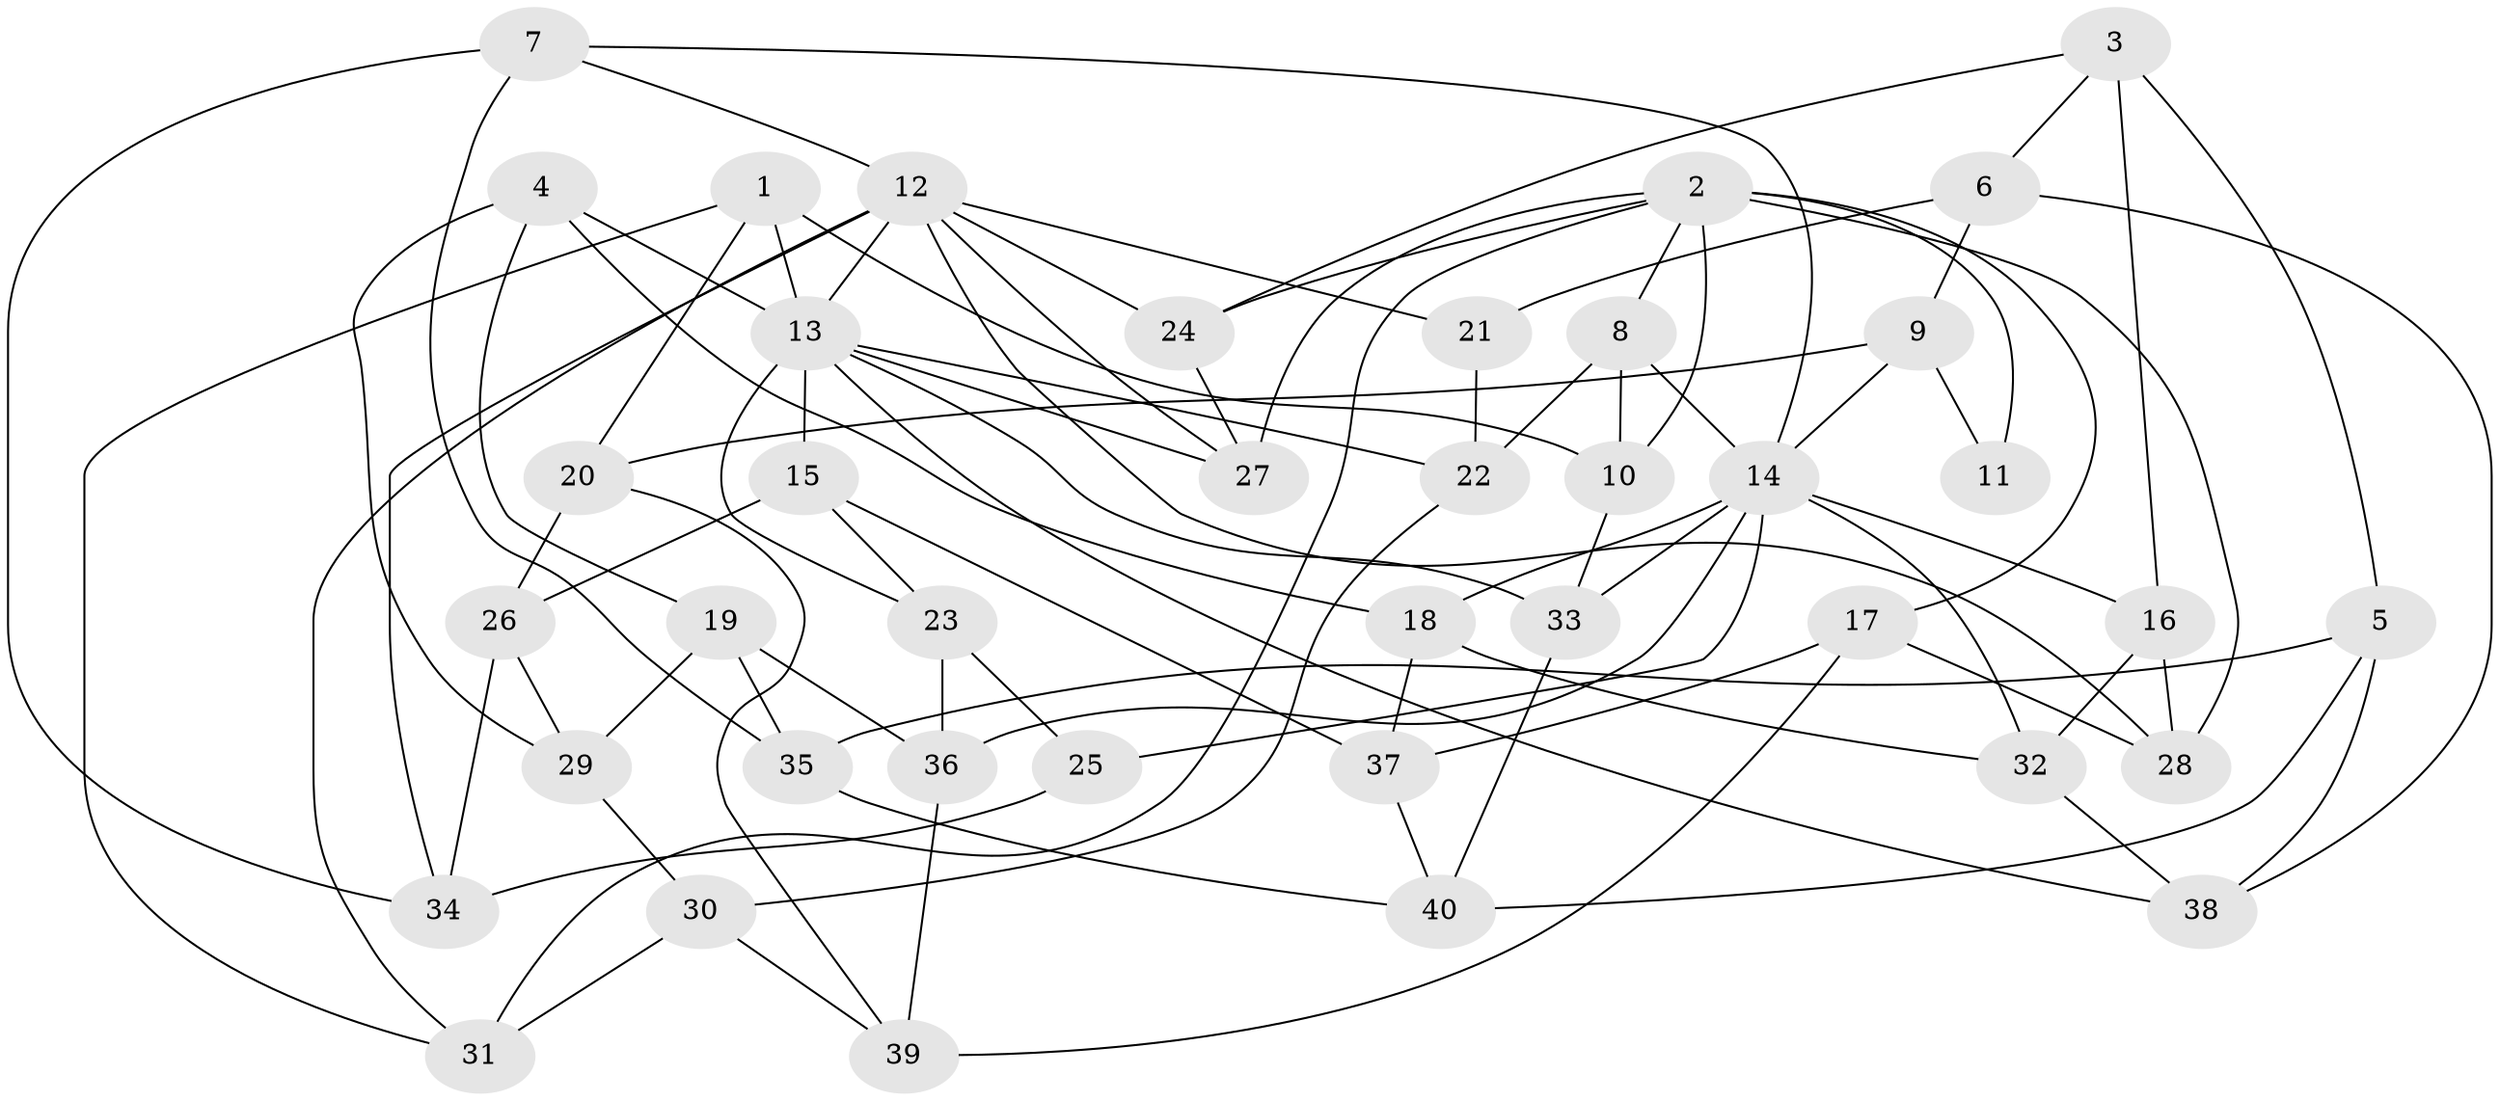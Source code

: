 // original degree distribution, {4: 1.0}
// Generated by graph-tools (version 1.1) at 2025/53/03/04/25 22:53:58]
// undirected, 40 vertices, 87 edges
graph export_dot {
  node [color=gray90,style=filled];
  1;
  2;
  3;
  4;
  5;
  6;
  7;
  8;
  9;
  10;
  11;
  12;
  13;
  14;
  15;
  16;
  17;
  18;
  19;
  20;
  21;
  22;
  23;
  24;
  25;
  26;
  27;
  28;
  29;
  30;
  31;
  32;
  33;
  34;
  35;
  36;
  37;
  38;
  39;
  40;
  1 -- 10 [weight=1.0];
  1 -- 13 [weight=1.0];
  1 -- 20 [weight=1.0];
  1 -- 31 [weight=1.0];
  2 -- 8 [weight=1.0];
  2 -- 10 [weight=1.0];
  2 -- 11 [weight=3.0];
  2 -- 17 [weight=1.0];
  2 -- 24 [weight=1.0];
  2 -- 27 [weight=1.0];
  2 -- 28 [weight=1.0];
  2 -- 31 [weight=1.0];
  3 -- 5 [weight=1.0];
  3 -- 6 [weight=1.0];
  3 -- 16 [weight=1.0];
  3 -- 24 [weight=1.0];
  4 -- 13 [weight=1.0];
  4 -- 18 [weight=1.0];
  4 -- 19 [weight=1.0];
  4 -- 29 [weight=1.0];
  5 -- 35 [weight=1.0];
  5 -- 38 [weight=1.0];
  5 -- 40 [weight=1.0];
  6 -- 9 [weight=1.0];
  6 -- 21 [weight=1.0];
  6 -- 38 [weight=1.0];
  7 -- 12 [weight=1.0];
  7 -- 14 [weight=1.0];
  7 -- 34 [weight=1.0];
  7 -- 35 [weight=1.0];
  8 -- 10 [weight=1.0];
  8 -- 14 [weight=1.0];
  8 -- 22 [weight=1.0];
  9 -- 11 [weight=1.0];
  9 -- 14 [weight=1.0];
  9 -- 20 [weight=1.0];
  10 -- 33 [weight=1.0];
  12 -- 13 [weight=2.0];
  12 -- 21 [weight=2.0];
  12 -- 24 [weight=1.0];
  12 -- 27 [weight=1.0];
  12 -- 28 [weight=1.0];
  12 -- 31 [weight=1.0];
  12 -- 34 [weight=1.0];
  13 -- 15 [weight=1.0];
  13 -- 22 [weight=1.0];
  13 -- 23 [weight=1.0];
  13 -- 27 [weight=1.0];
  13 -- 33 [weight=1.0];
  13 -- 38 [weight=1.0];
  14 -- 16 [weight=1.0];
  14 -- 18 [weight=1.0];
  14 -- 25 [weight=2.0];
  14 -- 32 [weight=1.0];
  14 -- 33 [weight=1.0];
  14 -- 36 [weight=1.0];
  15 -- 23 [weight=1.0];
  15 -- 26 [weight=1.0];
  15 -- 37 [weight=1.0];
  16 -- 28 [weight=1.0];
  16 -- 32 [weight=1.0];
  17 -- 28 [weight=1.0];
  17 -- 37 [weight=1.0];
  17 -- 39 [weight=1.0];
  18 -- 32 [weight=1.0];
  18 -- 37 [weight=1.0];
  19 -- 29 [weight=1.0];
  19 -- 35 [weight=1.0];
  19 -- 36 [weight=1.0];
  20 -- 26 [weight=1.0];
  20 -- 39 [weight=1.0];
  21 -- 22 [weight=1.0];
  22 -- 30 [weight=1.0];
  23 -- 25 [weight=1.0];
  23 -- 36 [weight=1.0];
  24 -- 27 [weight=1.0];
  25 -- 34 [weight=1.0];
  26 -- 29 [weight=1.0];
  26 -- 34 [weight=1.0];
  29 -- 30 [weight=1.0];
  30 -- 31 [weight=1.0];
  30 -- 39 [weight=1.0];
  32 -- 38 [weight=1.0];
  33 -- 40 [weight=1.0];
  35 -- 40 [weight=1.0];
  36 -- 39 [weight=1.0];
  37 -- 40 [weight=1.0];
}

